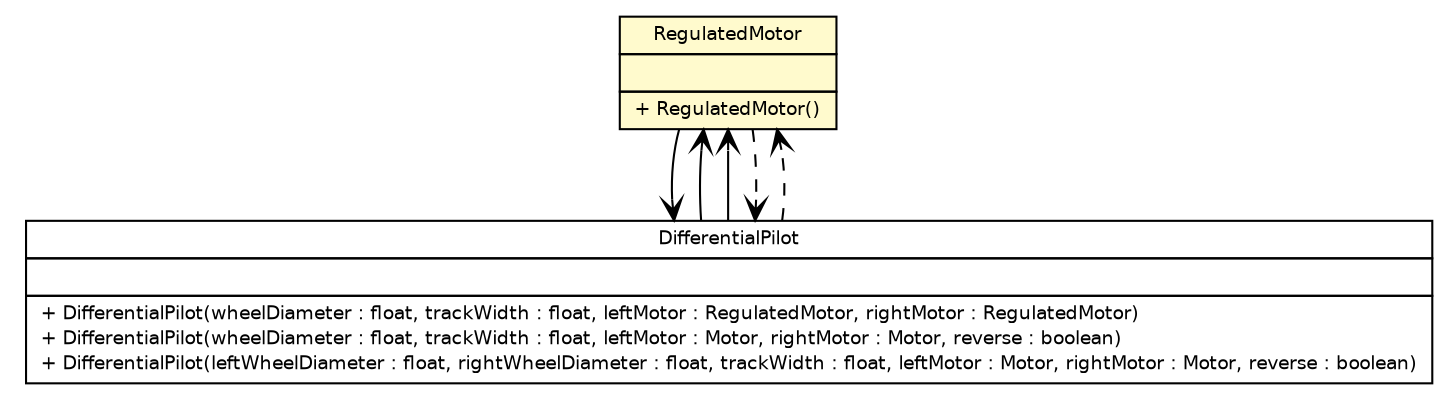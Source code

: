 #!/usr/local/bin/dot
#
# Class diagram 
# Generated by UMLGraph version 5.1 (http://www.umlgraph.org/)
#

digraph G {
	edge [fontname="Helvetica",fontsize=10,labelfontname="Helvetica",labelfontsize=10];
	node [fontname="Helvetica",fontsize=10,shape=plaintext];
	nodesep=0.25;
	ranksep=0.5;
	// es.upm.dit.gsi.gsilejos.lejos.robotics.RegulatedMotor
	c129 [label=<<table title="es.upm.dit.gsi.gsilejos.lejos.robotics.RegulatedMotor" border="0" cellborder="1" cellspacing="0" cellpadding="2" port="p" bgcolor="lemonChiffon" href="./RegulatedMotor.html">
		<tr><td><table border="0" cellspacing="0" cellpadding="1">
<tr><td align="center" balign="center"> RegulatedMotor </td></tr>
		</table></td></tr>
		<tr><td><table border="0" cellspacing="0" cellpadding="1">
<tr><td align="left" balign="left">  </td></tr>
		</table></td></tr>
		<tr><td><table border="0" cellspacing="0" cellpadding="1">
<tr><td align="left" balign="left"> + RegulatedMotor() </td></tr>
		</table></td></tr>
		</table>>, fontname="Helvetica", fontcolor="black", fontsize=9.0];
	// es.upm.dit.gsi.gsilejos.lejos.robotics.navigation.DifferentialPilot
	c131 [label=<<table title="es.upm.dit.gsi.gsilejos.lejos.robotics.navigation.DifferentialPilot" border="0" cellborder="1" cellspacing="0" cellpadding="2" port="p" href="./navigation/DifferentialPilot.html">
		<tr><td><table border="0" cellspacing="0" cellpadding="1">
<tr><td align="center" balign="center"> DifferentialPilot </td></tr>
		</table></td></tr>
		<tr><td><table border="0" cellspacing="0" cellpadding="1">
<tr><td align="left" balign="left">  </td></tr>
		</table></td></tr>
		<tr><td><table border="0" cellspacing="0" cellpadding="1">
<tr><td align="left" balign="left"> + DifferentialPilot(wheelDiameter : float, trackWidth : float, leftMotor : RegulatedMotor, rightMotor : RegulatedMotor) </td></tr>
<tr><td align="left" balign="left"> + DifferentialPilot(wheelDiameter : float, trackWidth : float, leftMotor : Motor, rightMotor : Motor, reverse : boolean) </td></tr>
<tr><td align="left" balign="left"> + DifferentialPilot(leftWheelDiameter : float, rightWheelDiameter : float, trackWidth : float, leftMotor : Motor, rightMotor : Motor, reverse : boolean) </td></tr>
		</table></td></tr>
		</table>>, fontname="Helvetica", fontcolor="black", fontsize=9.0];
	// es.upm.dit.gsi.gsilejos.lejos.robotics.RegulatedMotor NAVASSOC es.upm.dit.gsi.gsilejos.lejos.robotics.navigation.DifferentialPilot
	c129:p -> c131:p [taillabel="", label="", headlabel="", fontname="Helvetica", fontcolor="black", fontsize=10.0, color="black", arrowhead=open];
	// es.upm.dit.gsi.gsilejos.lejos.robotics.navigation.DifferentialPilot NAVASSOC es.upm.dit.gsi.gsilejos.lejos.robotics.RegulatedMotor
	c131:p -> c129:p [taillabel="", label="", headlabel="", fontname="Helvetica", fontcolor="black", fontsize=10.0, color="black", arrowhead=open];
	// es.upm.dit.gsi.gsilejos.lejos.robotics.navigation.DifferentialPilot NAVASSOC es.upm.dit.gsi.gsilejos.lejos.robotics.RegulatedMotor
	c131:p -> c129:p [taillabel="", label="", headlabel="", fontname="Helvetica", fontcolor="black", fontsize=10.0, color="black", arrowhead=open];
	// es.upm.dit.gsi.gsilejos.lejos.robotics.RegulatedMotor DEPEND es.upm.dit.gsi.gsilejos.lejos.robotics.navigation.DifferentialPilot
	c129:p -> c131:p [taillabel="", label="", headlabel="", fontname="Helvetica", fontcolor="black", fontsize=10.0, color="black", arrowhead=open, style=dashed];
	// es.upm.dit.gsi.gsilejos.lejos.robotics.navigation.DifferentialPilot DEPEND es.upm.dit.gsi.gsilejos.lejos.robotics.RegulatedMotor
	c131:p -> c129:p [taillabel="", label="", headlabel="", fontname="Helvetica", fontcolor="black", fontsize=10.0, color="black", arrowhead=open, style=dashed];
}

